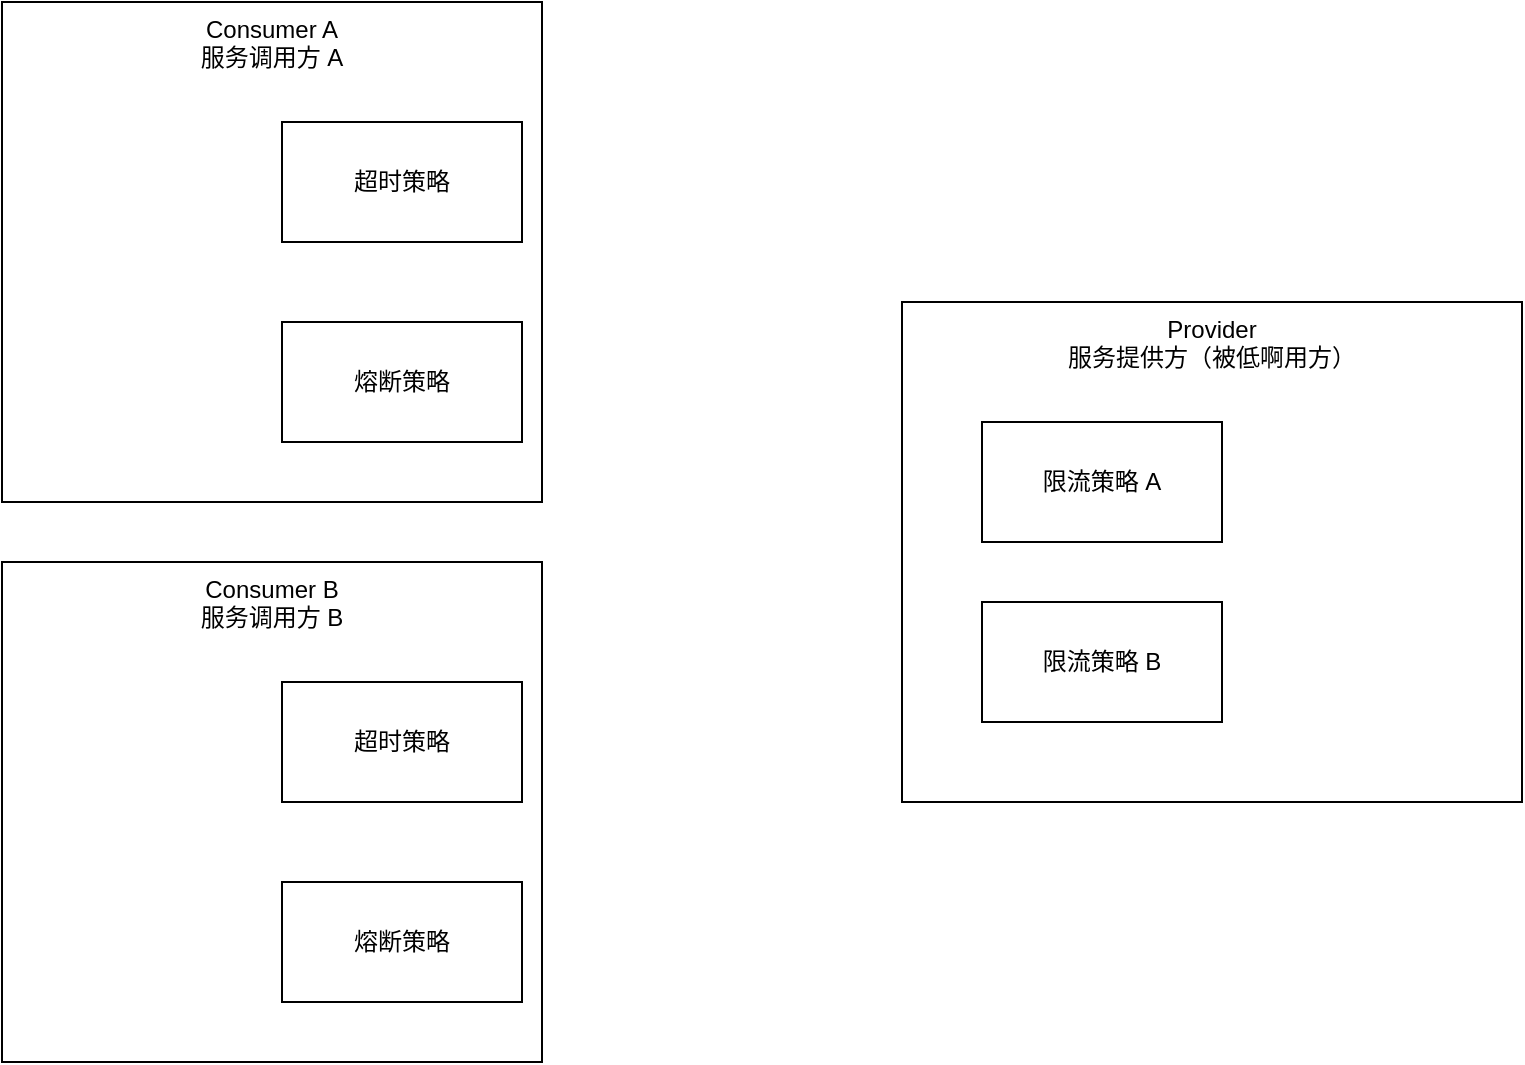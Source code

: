 <mxfile version="17.5.0" type="github">
  <diagram id="Mbw-RBWYWKXDhVc4j8uw" name="第 1 页">
    <mxGraphModel dx="1240" dy="690" grid="1" gridSize="10" guides="1" tooltips="1" connect="1" arrows="1" fold="1" page="1" pageScale="1" pageWidth="827" pageHeight="1169" math="0" shadow="0">
      <root>
        <mxCell id="0" />
        <mxCell id="1" parent="0" />
        <mxCell id="Ly39tRD4MLQu7KWA-Jah-1" value="Consumer A&lt;br&gt;服务调用方 A" style="rounded=0;whiteSpace=wrap;html=1;verticalAlign=top;" vertex="1" parent="1">
          <mxGeometry x="40" y="360" width="270" height="250" as="geometry" />
        </mxCell>
        <mxCell id="Ly39tRD4MLQu7KWA-Jah-2" value="Provider&lt;br&gt;服务提供方（被低啊用方）" style="rounded=0;whiteSpace=wrap;html=1;verticalAlign=top;" vertex="1" parent="1">
          <mxGeometry x="490" y="510" width="310" height="250" as="geometry" />
        </mxCell>
        <mxCell id="Ly39tRD4MLQu7KWA-Jah-3" value="超时策略" style="rounded=0;whiteSpace=wrap;html=1;" vertex="1" parent="1">
          <mxGeometry x="180" y="420" width="120" height="60" as="geometry" />
        </mxCell>
        <mxCell id="Ly39tRD4MLQu7KWA-Jah-4" value="熔断策略" style="rounded=0;whiteSpace=wrap;html=1;" vertex="1" parent="1">
          <mxGeometry x="180" y="520" width="120" height="60" as="geometry" />
        </mxCell>
        <mxCell id="Ly39tRD4MLQu7KWA-Jah-5" value="限流策略 A" style="rounded=0;whiteSpace=wrap;html=1;" vertex="1" parent="1">
          <mxGeometry x="530" y="570" width="120" height="60" as="geometry" />
        </mxCell>
        <mxCell id="Ly39tRD4MLQu7KWA-Jah-6" value="限流策略 B" style="rounded=0;whiteSpace=wrap;html=1;" vertex="1" parent="1">
          <mxGeometry x="530" y="660" width="120" height="60" as="geometry" />
        </mxCell>
        <mxCell id="Ly39tRD4MLQu7KWA-Jah-8" value="Consumer B&lt;br&gt;服务调用方 B" style="rounded=0;whiteSpace=wrap;html=1;verticalAlign=top;" vertex="1" parent="1">
          <mxGeometry x="40" y="640" width="270" height="250" as="geometry" />
        </mxCell>
        <mxCell id="Ly39tRD4MLQu7KWA-Jah-9" value="超时策略" style="rounded=0;whiteSpace=wrap;html=1;" vertex="1" parent="1">
          <mxGeometry x="180" y="700" width="120" height="60" as="geometry" />
        </mxCell>
        <mxCell id="Ly39tRD4MLQu7KWA-Jah-10" value="熔断策略" style="rounded=0;whiteSpace=wrap;html=1;" vertex="1" parent="1">
          <mxGeometry x="180" y="800" width="120" height="60" as="geometry" />
        </mxCell>
      </root>
    </mxGraphModel>
  </diagram>
</mxfile>
